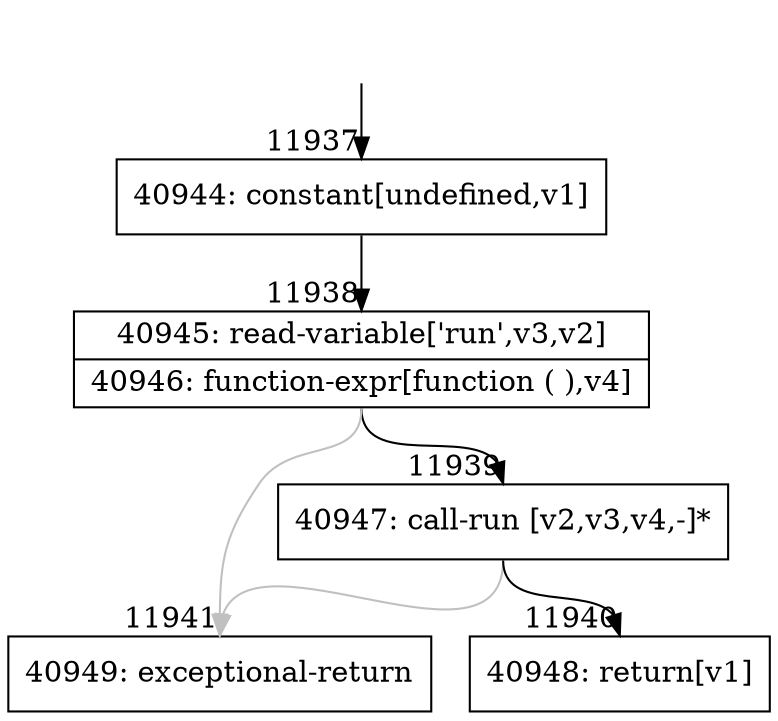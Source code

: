 digraph {
rankdir="TD"
BB_entry982[shape=none,label=""];
BB_entry982 -> BB11937 [tailport=s, headport=n, headlabel="    11937"]
BB11937 [shape=record label="{40944: constant[undefined,v1]}" ] 
BB11937 -> BB11938 [tailport=s, headport=n, headlabel="      11938"]
BB11938 [shape=record label="{40945: read-variable['run',v3,v2]|40946: function-expr[function ( ),v4]}" ] 
BB11938 -> BB11939 [tailport=s, headport=n, headlabel="      11939"]
BB11938 -> BB11941 [tailport=s, headport=n, color=gray, headlabel="      11941"]
BB11939 [shape=record label="{40947: call-run [v2,v3,v4,-]*}" ] 
BB11939 -> BB11940 [tailport=s, headport=n, headlabel="      11940"]
BB11939 -> BB11941 [tailport=s, headport=n, color=gray]
BB11940 [shape=record label="{40948: return[v1]}" ] 
BB11941 [shape=record label="{40949: exceptional-return}" ] 
//#$~ 22039
}

